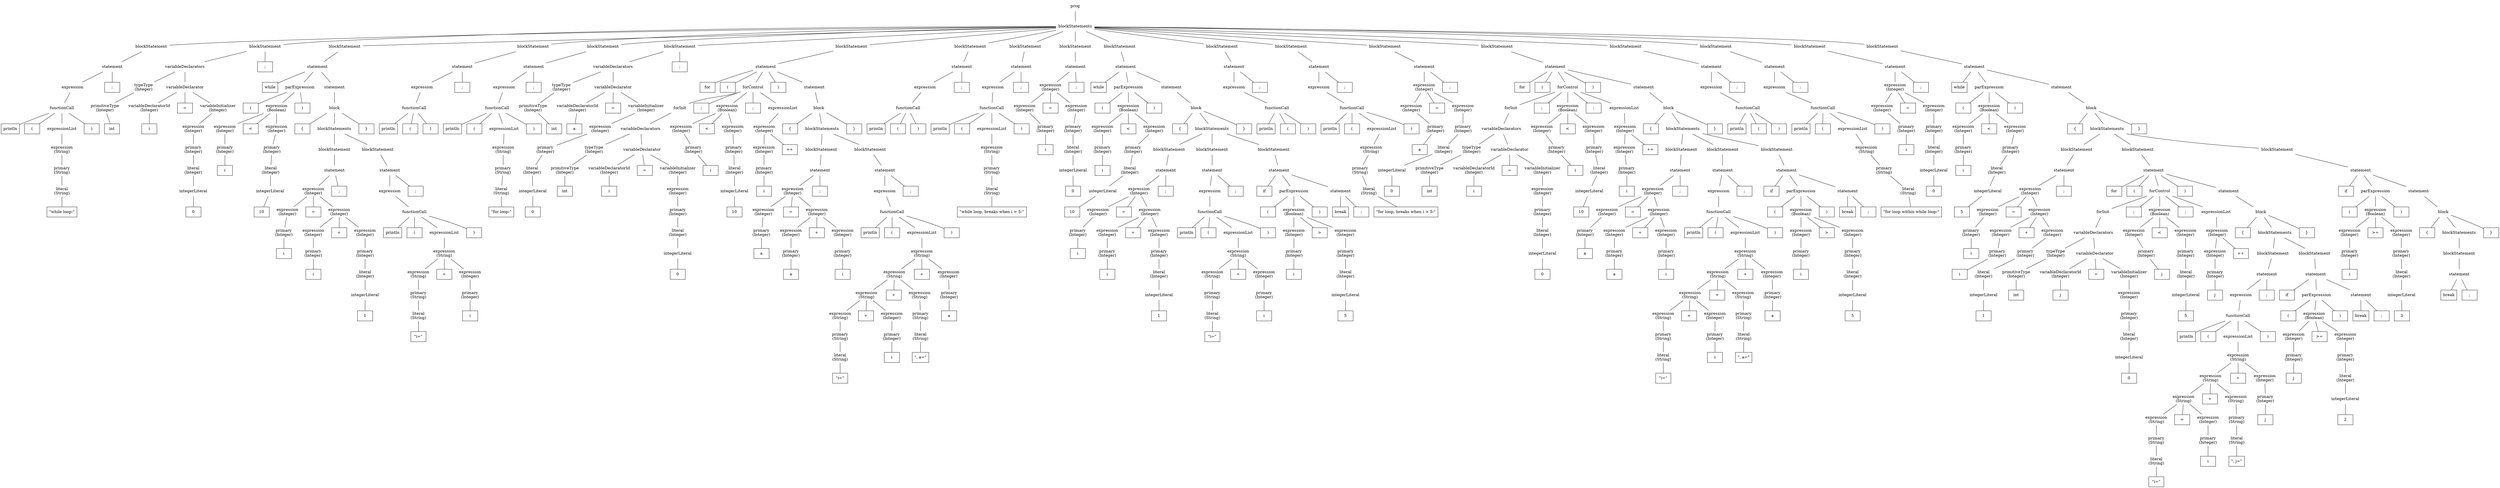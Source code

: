 graph at {
node [shape=plaintext]
0 [label="prog"]
1 [label="blockStatements"]
0 -- 1
2 [label="blockStatement"]
1 -- 2
3 [label="statement"]
2 -- 3
4 [label="expression"]
3 -- 4
5 [label="functionCall"]
4 -- 5
6 [label="println" shape=rectangle]
5 -- 6
7 [label="(" shape=rectangle]
5 -- 7
8 [label="expressionList"]
5 -- 8
9 [label="expression"]
8 -- 9
10 [label="primary"]
9 -- 10
11 [label="literal"]
10 -- 11
12 [label="\"while loop:\"" shape=rectangle]
11 -- 12
13 [label=")" shape=rectangle]
5 -- 13
14 [label=";" shape=rectangle]
3 -- 14
15 [label="blockStatement"]
1 -- 15
16 [label="variableDeclarators"]
15 -- 16
17 [label="typeType"]
16 -- 17
18 [label="primitiveType"]
17 -- 18
19 [label="int" shape=rectangle]
18 -- 19
20 [label="variableDeclarator"]
16 -- 20
21 [label="variableDeclaratorId"]
20 -- 21
22 [label="i" shape=rectangle]
21 -- 22
23 [label="=" shape=rectangle]
20 -- 23
24 [label="variableInitializer"]
20 -- 24
25 [label="expression"]
24 -- 25
26 [label="primary"]
25 -- 26
27 [label="literal"]
26 -- 27
28 [label="integerLiteral"]
27 -- 28
29 [label="0" shape=rectangle]
28 -- 29
30 [label=";" shape=rectangle]
15 -- 30
31 [label="blockStatement"]
1 -- 31
32 [label="statement"]
31 -- 32
33 [label="while" shape=rectangle]
32 -- 33
34 [label="parExpression"]
32 -- 34
35 [label="(" shape=rectangle]
34 -- 35
36 [label="expression"]
34 -- 36
37 [label="expression"]
36 -- 37
38 [label="primary"]
37 -- 38
39 [label="i" shape=rectangle]
38 -- 39
40 [label="<" shape=rectangle]
36 -- 40
41 [label="expression"]
36 -- 41
42 [label="primary"]
41 -- 42
43 [label="literal"]
42 -- 43
44 [label="integerLiteral"]
43 -- 44
45 [label="10" shape=rectangle]
44 -- 45
46 [label=")" shape=rectangle]
34 -- 46
47 [label="statement"]
32 -- 47
48 [label="block"]
47 -- 48
49 [label="{" shape=rectangle]
48 -- 49
50 [label="blockStatements"]
48 -- 50
51 [label="blockStatement"]
50 -- 51
52 [label="statement"]
51 -- 52
53 [label="expression"]
52 -- 53
54 [label="expression"]
53 -- 54
55 [label="primary"]
54 -- 55
56 [label="i" shape=rectangle]
55 -- 56
57 [label="=" shape=rectangle]
53 -- 57
58 [label="expression"]
53 -- 58
59 [label="expression"]
58 -- 59
60 [label="primary"]
59 -- 60
61 [label="i" shape=rectangle]
60 -- 61
62 [label="+" shape=rectangle]
58 -- 62
63 [label="expression"]
58 -- 63
64 [label="primary"]
63 -- 64
65 [label="literal"]
64 -- 65
66 [label="integerLiteral"]
65 -- 66
67 [label="1" shape=rectangle]
66 -- 67
68 [label=";" shape=rectangle]
52 -- 68
69 [label="blockStatement"]
50 -- 69
70 [label="statement"]
69 -- 70
71 [label="expression"]
70 -- 71
72 [label="functionCall"]
71 -- 72
73 [label="println" shape=rectangle]
72 -- 73
74 [label="(" shape=rectangle]
72 -- 74
75 [label="expressionList"]
72 -- 75
76 [label="expression"]
75 -- 76
77 [label="expression"]
76 -- 77
78 [label="primary"]
77 -- 78
79 [label="literal"]
78 -- 79
80 [label="\"i=\"" shape=rectangle]
79 -- 80
81 [label="+" shape=rectangle]
76 -- 81
82 [label="expression"]
76 -- 82
83 [label="primary"]
82 -- 83
84 [label="i" shape=rectangle]
83 -- 84
85 [label=")" shape=rectangle]
72 -- 85
86 [label=";" shape=rectangle]
70 -- 86
87 [label="}" shape=rectangle]
48 -- 87
88 [label="blockStatement"]
1 -- 88
89 [label="statement"]
88 -- 89
90 [label="expression"]
89 -- 90
91 [label="functionCall"]
90 -- 91
92 [label="println" shape=rectangle]
91 -- 92
93 [label="(" shape=rectangle]
91 -- 93
94 [label=")" shape=rectangle]
91 -- 94
95 [label=";" shape=rectangle]
89 -- 95
96 [label="blockStatement"]
1 -- 96
97 [label="statement"]
96 -- 97
98 [label="expression"]
97 -- 98
99 [label="functionCall"]
98 -- 99
100 [label="println" shape=rectangle]
99 -- 100
101 [label="(" shape=rectangle]
99 -- 101
102 [label="expressionList"]
99 -- 102
103 [label="expression"]
102 -- 103
104 [label="primary"]
103 -- 104
105 [label="literal"]
104 -- 105
106 [label="\"for loop:\"" shape=rectangle]
105 -- 106
107 [label=")" shape=rectangle]
99 -- 107
108 [label=";" shape=rectangle]
97 -- 108
109 [label="blockStatement"]
1 -- 109
110 [label="variableDeclarators"]
109 -- 110
111 [label="typeType"]
110 -- 111
112 [label="primitiveType"]
111 -- 112
113 [label="int" shape=rectangle]
112 -- 113
114 [label="variableDeclarator"]
110 -- 114
115 [label="variableDeclaratorId"]
114 -- 115
116 [label="a" shape=rectangle]
115 -- 116
117 [label="=" shape=rectangle]
114 -- 117
118 [label="variableInitializer"]
114 -- 118
119 [label="expression"]
118 -- 119
120 [label="primary"]
119 -- 120
121 [label="literal"]
120 -- 121
122 [label="integerLiteral"]
121 -- 122
123 [label="0" shape=rectangle]
122 -- 123
124 [label=";" shape=rectangle]
109 -- 124
125 [label="blockStatement"]
1 -- 125
126 [label="statement"]
125 -- 126
127 [label="for" shape=rectangle]
126 -- 127
128 [label="(" shape=rectangle]
126 -- 128
129 [label="forControl"]
126 -- 129
130 [label="forInit"]
129 -- 130
131 [label="variableDeclarators"]
130 -- 131
132 [label="typeType"]
131 -- 132
133 [label="primitiveType"]
132 -- 133
134 [label="int" shape=rectangle]
133 -- 134
135 [label="variableDeclarator"]
131 -- 135
136 [label="variableDeclaratorId"]
135 -- 136
137 [label="i" shape=rectangle]
136 -- 137
138 [label="=" shape=rectangle]
135 -- 138
139 [label="variableInitializer"]
135 -- 139
140 [label="expression"]
139 -- 140
141 [label="primary"]
140 -- 141
142 [label="literal"]
141 -- 142
143 [label="integerLiteral"]
142 -- 143
144 [label="0" shape=rectangle]
143 -- 144
145 [label=";" shape=rectangle]
129 -- 145
146 [label="expression"]
129 -- 146
147 [label="expression"]
146 -- 147
148 [label="primary"]
147 -- 148
149 [label="i" shape=rectangle]
148 -- 149
150 [label="<" shape=rectangle]
146 -- 150
151 [label="expression"]
146 -- 151
152 [label="primary"]
151 -- 152
153 [label="literal"]
152 -- 153
154 [label="integerLiteral"]
153 -- 154
155 [label="10" shape=rectangle]
154 -- 155
156 [label=";" shape=rectangle]
129 -- 156
157 [label="expressionList"]
129 -- 157
158 [label="expression"]
157 -- 158
159 [label="expression"]
158 -- 159
160 [label="primary"]
159 -- 160
161 [label="i" shape=rectangle]
160 -- 161
162 [label="++" shape=rectangle]
158 -- 162
163 [label=")" shape=rectangle]
126 -- 163
164 [label="statement"]
126 -- 164
165 [label="block"]
164 -- 165
166 [label="{" shape=rectangle]
165 -- 166
167 [label="blockStatements"]
165 -- 167
168 [label="blockStatement"]
167 -- 168
169 [label="statement"]
168 -- 169
170 [label="expression"]
169 -- 170
171 [label="expression"]
170 -- 171
172 [label="primary"]
171 -- 172
173 [label="a" shape=rectangle]
172 -- 173
174 [label="=" shape=rectangle]
170 -- 174
175 [label="expression"]
170 -- 175
176 [label="expression"]
175 -- 176
177 [label="primary"]
176 -- 177
178 [label="a" shape=rectangle]
177 -- 178
179 [label="+" shape=rectangle]
175 -- 179
180 [label="expression"]
175 -- 180
181 [label="primary"]
180 -- 181
182 [label="i" shape=rectangle]
181 -- 182
183 [label=";" shape=rectangle]
169 -- 183
184 [label="blockStatement"]
167 -- 184
185 [label="statement"]
184 -- 185
186 [label="expression"]
185 -- 186
187 [label="functionCall"]
186 -- 187
188 [label="println" shape=rectangle]
187 -- 188
189 [label="(" shape=rectangle]
187 -- 189
190 [label="expressionList"]
187 -- 190
191 [label="expression"]
190 -- 191
192 [label="expression"]
191 -- 192
193 [label="expression"]
192 -- 193
194 [label="expression"]
193 -- 194
195 [label="primary"]
194 -- 195
196 [label="literal"]
195 -- 196
197 [label="\"i=\"" shape=rectangle]
196 -- 197
198 [label="+" shape=rectangle]
193 -- 198
199 [label="expression"]
193 -- 199
200 [label="primary"]
199 -- 200
201 [label="i" shape=rectangle]
200 -- 201
202 [label="+" shape=rectangle]
192 -- 202
203 [label="expression"]
192 -- 203
204 [label="primary"]
203 -- 204
205 [label="literal"]
204 -- 205
206 [label="\", a=\"" shape=rectangle]
205 -- 206
207 [label="+" shape=rectangle]
191 -- 207
208 [label="expression"]
191 -- 208
209 [label="primary"]
208 -- 209
210 [label="a" shape=rectangle]
209 -- 210
211 [label=")" shape=rectangle]
187 -- 211
212 [label=";" shape=rectangle]
185 -- 212
213 [label="}" shape=rectangle]
165 -- 213
214 [label="blockStatement"]
1 -- 214
215 [label="statement"]
214 -- 215
216 [label="expression"]
215 -- 216
217 [label="functionCall"]
216 -- 217
218 [label="println" shape=rectangle]
217 -- 218
219 [label="(" shape=rectangle]
217 -- 219
220 [label=")" shape=rectangle]
217 -- 220
221 [label=";" shape=rectangle]
215 -- 221
222 [label="blockStatement"]
1 -- 222
223 [label="statement"]
222 -- 223
224 [label="expression"]
223 -- 224
225 [label="functionCall"]
224 -- 225
226 [label="println" shape=rectangle]
225 -- 226
227 [label="(" shape=rectangle]
225 -- 227
228 [label="expressionList"]
225 -- 228
229 [label="expression"]
228 -- 229
230 [label="primary"]
229 -- 230
231 [label="literal"]
230 -- 231
232 [label="\"while loop, breaks when i > 5:\"" shape=rectangle]
231 -- 232
233 [label=")" shape=rectangle]
225 -- 233
234 [label=";" shape=rectangle]
223 -- 234
235 [label="blockStatement"]
1 -- 235
236 [label="statement"]
235 -- 236
237 [label="expression"]
236 -- 237
238 [label="expression"]
237 -- 238
239 [label="primary"]
238 -- 239
240 [label="i" shape=rectangle]
239 -- 240
241 [label="=" shape=rectangle]
237 -- 241
242 [label="expression"]
237 -- 242
243 [label="primary"]
242 -- 243
244 [label="literal"]
243 -- 244
245 [label="integerLiteral"]
244 -- 245
246 [label="0" shape=rectangle]
245 -- 246
247 [label=";" shape=rectangle]
236 -- 247
248 [label="blockStatement"]
1 -- 248
249 [label="statement"]
248 -- 249
250 [label="while" shape=rectangle]
249 -- 250
251 [label="parExpression"]
249 -- 251
252 [label="(" shape=rectangle]
251 -- 252
253 [label="expression"]
251 -- 253
254 [label="expression"]
253 -- 254
255 [label="primary"]
254 -- 255
256 [label="i" shape=rectangle]
255 -- 256
257 [label="<" shape=rectangle]
253 -- 257
258 [label="expression"]
253 -- 258
259 [label="primary"]
258 -- 259
260 [label="literal"]
259 -- 260
261 [label="integerLiteral"]
260 -- 261
262 [label="10" shape=rectangle]
261 -- 262
263 [label=")" shape=rectangle]
251 -- 263
264 [label="statement"]
249 -- 264
265 [label="block"]
264 -- 265
266 [label="{" shape=rectangle]
265 -- 266
267 [label="blockStatements"]
265 -- 267
268 [label="blockStatement"]
267 -- 268
269 [label="statement"]
268 -- 269
270 [label="expression"]
269 -- 270
271 [label="expression"]
270 -- 271
272 [label="primary"]
271 -- 272
273 [label="i" shape=rectangle]
272 -- 273
274 [label="=" shape=rectangle]
270 -- 274
275 [label="expression"]
270 -- 275
276 [label="expression"]
275 -- 276
277 [label="primary"]
276 -- 277
278 [label="i" shape=rectangle]
277 -- 278
279 [label="+" shape=rectangle]
275 -- 279
280 [label="expression"]
275 -- 280
281 [label="primary"]
280 -- 281
282 [label="literal"]
281 -- 282
283 [label="integerLiteral"]
282 -- 283
284 [label="1" shape=rectangle]
283 -- 284
285 [label=";" shape=rectangle]
269 -- 285
286 [label="blockStatement"]
267 -- 286
287 [label="statement"]
286 -- 287
288 [label="expression"]
287 -- 288
289 [label="functionCall"]
288 -- 289
290 [label="println" shape=rectangle]
289 -- 290
291 [label="(" shape=rectangle]
289 -- 291
292 [label="expressionList"]
289 -- 292
293 [label="expression"]
292 -- 293
294 [label="expression"]
293 -- 294
295 [label="primary"]
294 -- 295
296 [label="literal"]
295 -- 296
297 [label="\"i=\"" shape=rectangle]
296 -- 297
298 [label="+" shape=rectangle]
293 -- 298
299 [label="expression"]
293 -- 299
300 [label="primary"]
299 -- 300
301 [label="i" shape=rectangle]
300 -- 301
302 [label=")" shape=rectangle]
289 -- 302
303 [label=";" shape=rectangle]
287 -- 303
304 [label="blockStatement"]
267 -- 304
305 [label="statement"]
304 -- 305
306 [label="if" shape=rectangle]
305 -- 306
307 [label="parExpression"]
305 -- 307
308 [label="(" shape=rectangle]
307 -- 308
309 [label="expression"]
307 -- 309
310 [label="expression"]
309 -- 310
311 [label="primary"]
310 -- 311
312 [label="i" shape=rectangle]
311 -- 312
313 [label=">" shape=rectangle]
309 -- 313
314 [label="expression"]
309 -- 314
315 [label="primary"]
314 -- 315
316 [label="literal"]
315 -- 316
317 [label="integerLiteral"]
316 -- 317
318 [label="5" shape=rectangle]
317 -- 318
319 [label=")" shape=rectangle]
307 -- 319
320 [label="statement"]
305 -- 320
321 [label="break" shape=rectangle]
320 -- 321
322 [label=";" shape=rectangle]
320 -- 322
323 [label="}" shape=rectangle]
265 -- 323
324 [label="blockStatement"]
1 -- 324
325 [label="statement"]
324 -- 325
326 [label="expression"]
325 -- 326
327 [label="functionCall"]
326 -- 327
328 [label="println" shape=rectangle]
327 -- 328
329 [label="(" shape=rectangle]
327 -- 329
330 [label=")" shape=rectangle]
327 -- 330
331 [label=";" shape=rectangle]
325 -- 331
332 [label="blockStatement"]
1 -- 332
333 [label="statement"]
332 -- 333
334 [label="expression"]
333 -- 334
335 [label="functionCall"]
334 -- 335
336 [label="println" shape=rectangle]
335 -- 336
337 [label="(" shape=rectangle]
335 -- 337
338 [label="expressionList"]
335 -- 338
339 [label="expression"]
338 -- 339
340 [label="primary"]
339 -- 340
341 [label="literal"]
340 -- 341
342 [label="\"for loop, breaks when i > 5:\"" shape=rectangle]
341 -- 342
343 [label=")" shape=rectangle]
335 -- 343
344 [label=";" shape=rectangle]
333 -- 344
345 [label="blockStatement"]
1 -- 345
346 [label="statement"]
345 -- 346
347 [label="expression"]
346 -- 347
348 [label="expression"]
347 -- 348
349 [label="primary"]
348 -- 349
350 [label="a" shape=rectangle]
349 -- 350
351 [label="=" shape=rectangle]
347 -- 351
352 [label="expression"]
347 -- 352
353 [label="primary"]
352 -- 353
354 [label="literal"]
353 -- 354
355 [label="integerLiteral"]
354 -- 355
356 [label="0" shape=rectangle]
355 -- 356
357 [label=";" shape=rectangle]
346 -- 357
358 [label="blockStatement"]
1 -- 358
359 [label="statement"]
358 -- 359
360 [label="for" shape=rectangle]
359 -- 360
361 [label="(" shape=rectangle]
359 -- 361
362 [label="forControl"]
359 -- 362
363 [label="forInit"]
362 -- 363
364 [label="variableDeclarators"]
363 -- 364
365 [label="typeType"]
364 -- 365
366 [label="primitiveType"]
365 -- 366
367 [label="int" shape=rectangle]
366 -- 367
368 [label="variableDeclarator"]
364 -- 368
369 [label="variableDeclaratorId"]
368 -- 369
370 [label="i" shape=rectangle]
369 -- 370
371 [label="=" shape=rectangle]
368 -- 371
372 [label="variableInitializer"]
368 -- 372
373 [label="expression"]
372 -- 373
374 [label="primary"]
373 -- 374
375 [label="literal"]
374 -- 375
376 [label="integerLiteral"]
375 -- 376
377 [label="0" shape=rectangle]
376 -- 377
378 [label=";" shape=rectangle]
362 -- 378
379 [label="expression"]
362 -- 379
380 [label="expression"]
379 -- 380
381 [label="primary"]
380 -- 381
382 [label="i" shape=rectangle]
381 -- 382
383 [label="<" shape=rectangle]
379 -- 383
384 [label="expression"]
379 -- 384
385 [label="primary"]
384 -- 385
386 [label="literal"]
385 -- 386
387 [label="integerLiteral"]
386 -- 387
388 [label="10" shape=rectangle]
387 -- 388
389 [label=";" shape=rectangle]
362 -- 389
390 [label="expressionList"]
362 -- 390
391 [label="expression"]
390 -- 391
392 [label="expression"]
391 -- 392
393 [label="primary"]
392 -- 393
394 [label="i" shape=rectangle]
393 -- 394
395 [label="++" shape=rectangle]
391 -- 395
396 [label=")" shape=rectangle]
359 -- 396
397 [label="statement"]
359 -- 397
398 [label="block"]
397 -- 398
399 [label="{" shape=rectangle]
398 -- 399
400 [label="blockStatements"]
398 -- 400
401 [label="blockStatement"]
400 -- 401
402 [label="statement"]
401 -- 402
403 [label="expression"]
402 -- 403
404 [label="expression"]
403 -- 404
405 [label="primary"]
404 -- 405
406 [label="a" shape=rectangle]
405 -- 406
407 [label="=" shape=rectangle]
403 -- 407
408 [label="expression"]
403 -- 408
409 [label="expression"]
408 -- 409
410 [label="primary"]
409 -- 410
411 [label="a" shape=rectangle]
410 -- 411
412 [label="+" shape=rectangle]
408 -- 412
413 [label="expression"]
408 -- 413
414 [label="primary"]
413 -- 414
415 [label="i" shape=rectangle]
414 -- 415
416 [label=";" shape=rectangle]
402 -- 416
417 [label="blockStatement"]
400 -- 417
418 [label="statement"]
417 -- 418
419 [label="expression"]
418 -- 419
420 [label="functionCall"]
419 -- 420
421 [label="println" shape=rectangle]
420 -- 421
422 [label="(" shape=rectangle]
420 -- 422
423 [label="expressionList"]
420 -- 423
424 [label="expression"]
423 -- 424
425 [label="expression"]
424 -- 425
426 [label="expression"]
425 -- 426
427 [label="expression"]
426 -- 427
428 [label="primary"]
427 -- 428
429 [label="literal"]
428 -- 429
430 [label="\"i=\"" shape=rectangle]
429 -- 430
431 [label="+" shape=rectangle]
426 -- 431
432 [label="expression"]
426 -- 432
433 [label="primary"]
432 -- 433
434 [label="i" shape=rectangle]
433 -- 434
435 [label="+" shape=rectangle]
425 -- 435
436 [label="expression"]
425 -- 436
437 [label="primary"]
436 -- 437
438 [label="literal"]
437 -- 438
439 [label="\", a=\"" shape=rectangle]
438 -- 439
440 [label="+" shape=rectangle]
424 -- 440
441 [label="expression"]
424 -- 441
442 [label="primary"]
441 -- 442
443 [label="a" shape=rectangle]
442 -- 443
444 [label=")" shape=rectangle]
420 -- 444
445 [label=";" shape=rectangle]
418 -- 445
446 [label="blockStatement"]
400 -- 446
447 [label="statement"]
446 -- 447
448 [label="if" shape=rectangle]
447 -- 448
449 [label="parExpression"]
447 -- 449
450 [label="(" shape=rectangle]
449 -- 450
451 [label="expression"]
449 -- 451
452 [label="expression"]
451 -- 452
453 [label="primary"]
452 -- 453
454 [label="i" shape=rectangle]
453 -- 454
455 [label=">" shape=rectangle]
451 -- 455
456 [label="expression"]
451 -- 456
457 [label="primary"]
456 -- 457
458 [label="literal"]
457 -- 458
459 [label="integerLiteral"]
458 -- 459
460 [label="5" shape=rectangle]
459 -- 460
461 [label=")" shape=rectangle]
449 -- 461
462 [label="statement"]
447 -- 462
463 [label="break" shape=rectangle]
462 -- 463
464 [label=";" shape=rectangle]
462 -- 464
465 [label="}" shape=rectangle]
398 -- 465
466 [label="blockStatement"]
1 -- 466
467 [label="statement"]
466 -- 467
468 [label="expression"]
467 -- 468
469 [label="functionCall"]
468 -- 469
470 [label="println" shape=rectangle]
469 -- 470
471 [label="(" shape=rectangle]
469 -- 471
472 [label=")" shape=rectangle]
469 -- 472
473 [label=";" shape=rectangle]
467 -- 473
474 [label="blockStatement"]
1 -- 474
475 [label="statement"]
474 -- 475
476 [label="expression"]
475 -- 476
477 [label="functionCall"]
476 -- 477
478 [label="println" shape=rectangle]
477 -- 478
479 [label="(" shape=rectangle]
477 -- 479
480 [label="expressionList"]
477 -- 480
481 [label="expression"]
480 -- 481
482 [label="primary"]
481 -- 482
483 [label="literal"]
482 -- 483
484 [label="\"for loop within while loop:\"" shape=rectangle]
483 -- 484
485 [label=")" shape=rectangle]
477 -- 485
486 [label=";" shape=rectangle]
475 -- 486
487 [label="blockStatement"]
1 -- 487
488 [label="statement"]
487 -- 488
489 [label="expression"]
488 -- 489
490 [label="expression"]
489 -- 490
491 [label="primary"]
490 -- 491
492 [label="i" shape=rectangle]
491 -- 492
493 [label="=" shape=rectangle]
489 -- 493
494 [label="expression"]
489 -- 494
495 [label="primary"]
494 -- 495
496 [label="literal"]
495 -- 496
497 [label="integerLiteral"]
496 -- 497
498 [label="0" shape=rectangle]
497 -- 498
499 [label=";" shape=rectangle]
488 -- 499
500 [label="blockStatement"]
1 -- 500
501 [label="statement"]
500 -- 501
502 [label="while" shape=rectangle]
501 -- 502
503 [label="parExpression"]
501 -- 503
504 [label="(" shape=rectangle]
503 -- 504
505 [label="expression"]
503 -- 505
506 [label="expression"]
505 -- 506
507 [label="primary"]
506 -- 507
508 [label="i" shape=rectangle]
507 -- 508
509 [label="<" shape=rectangle]
505 -- 509
510 [label="expression"]
505 -- 510
511 [label="primary"]
510 -- 511
512 [label="literal"]
511 -- 512
513 [label="integerLiteral"]
512 -- 513
514 [label="5" shape=rectangle]
513 -- 514
515 [label=")" shape=rectangle]
503 -- 515
516 [label="statement"]
501 -- 516
517 [label="block"]
516 -- 517
518 [label="{" shape=rectangle]
517 -- 518
519 [label="blockStatements"]
517 -- 519
520 [label="blockStatement"]
519 -- 520
521 [label="statement"]
520 -- 521
522 [label="expression"]
521 -- 522
523 [label="expression"]
522 -- 523
524 [label="primary"]
523 -- 524
525 [label="i" shape=rectangle]
524 -- 525
526 [label="=" shape=rectangle]
522 -- 526
527 [label="expression"]
522 -- 527
528 [label="expression"]
527 -- 528
529 [label="primary"]
528 -- 529
530 [label="i" shape=rectangle]
529 -- 530
531 [label="+" shape=rectangle]
527 -- 531
532 [label="expression"]
527 -- 532
533 [label="primary"]
532 -- 533
534 [label="literal"]
533 -- 534
535 [label="integerLiteral"]
534 -- 535
536 [label="1" shape=rectangle]
535 -- 536
537 [label=";" shape=rectangle]
521 -- 537
538 [label="blockStatement"]
519 -- 538
539 [label="statement"]
538 -- 539
540 [label="for" shape=rectangle]
539 -- 540
541 [label="(" shape=rectangle]
539 -- 541
542 [label="forControl"]
539 -- 542
543 [label="forInit"]
542 -- 543
544 [label="variableDeclarators"]
543 -- 544
545 [label="typeType"]
544 -- 545
546 [label="primitiveType"]
545 -- 546
547 [label="int" shape=rectangle]
546 -- 547
548 [label="variableDeclarator"]
544 -- 548
549 [label="variableDeclaratorId"]
548 -- 549
550 [label="j" shape=rectangle]
549 -- 550
551 [label="=" shape=rectangle]
548 -- 551
552 [label="variableInitializer"]
548 -- 552
553 [label="expression"]
552 -- 553
554 [label="primary"]
553 -- 554
555 [label="literal"]
554 -- 555
556 [label="integerLiteral"]
555 -- 556
557 [label="0" shape=rectangle]
556 -- 557
558 [label=";" shape=rectangle]
542 -- 558
559 [label="expression"]
542 -- 559
560 [label="expression"]
559 -- 560
561 [label="primary"]
560 -- 561
562 [label="j" shape=rectangle]
561 -- 562
563 [label="<" shape=rectangle]
559 -- 563
564 [label="expression"]
559 -- 564
565 [label="primary"]
564 -- 565
566 [label="literal"]
565 -- 566
567 [label="integerLiteral"]
566 -- 567
568 [label="5" shape=rectangle]
567 -- 568
569 [label=";" shape=rectangle]
542 -- 569
570 [label="expressionList"]
542 -- 570
571 [label="expression"]
570 -- 571
572 [label="expression"]
571 -- 572
573 [label="primary"]
572 -- 573
574 [label="j" shape=rectangle]
573 -- 574
575 [label="++" shape=rectangle]
571 -- 575
576 [label=")" shape=rectangle]
539 -- 576
577 [label="statement"]
539 -- 577
578 [label="block"]
577 -- 578
579 [label="{" shape=rectangle]
578 -- 579
580 [label="blockStatements"]
578 -- 580
581 [label="blockStatement"]
580 -- 581
582 [label="statement"]
581 -- 582
583 [label="expression"]
582 -- 583
584 [label="functionCall"]
583 -- 584
585 [label="println" shape=rectangle]
584 -- 585
586 [label="(" shape=rectangle]
584 -- 586
587 [label="expressionList"]
584 -- 587
588 [label="expression"]
587 -- 588
589 [label="expression"]
588 -- 589
590 [label="expression"]
589 -- 590
591 [label="expression"]
590 -- 591
592 [label="primary"]
591 -- 592
593 [label="literal"]
592 -- 593
594 [label="\"i=\"" shape=rectangle]
593 -- 594
595 [label="+" shape=rectangle]
590 -- 595
596 [label="expression"]
590 -- 596
597 [label="primary"]
596 -- 597
598 [label="i" shape=rectangle]
597 -- 598
599 [label="+" shape=rectangle]
589 -- 599
600 [label="expression"]
589 -- 600
601 [label="primary"]
600 -- 601
602 [label="literal"]
601 -- 602
603 [label="\", j=\"" shape=rectangle]
602 -- 603
604 [label="+" shape=rectangle]
588 -- 604
605 [label="expression"]
588 -- 605
606 [label="primary"]
605 -- 606
607 [label="j" shape=rectangle]
606 -- 607
608 [label=")" shape=rectangle]
584 -- 608
609 [label=";" shape=rectangle]
582 -- 609
610 [label="blockStatement"]
580 -- 610
611 [label="statement"]
610 -- 611
612 [label="if" shape=rectangle]
611 -- 612
613 [label="parExpression"]
611 -- 613
614 [label="(" shape=rectangle]
613 -- 614
615 [label="expression"]
613 -- 615
616 [label="expression"]
615 -- 616
617 [label="primary"]
616 -- 617
618 [label="j" shape=rectangle]
617 -- 618
619 [label=">=" shape=rectangle]
615 -- 619
620 [label="expression"]
615 -- 620
621 [label="primary"]
620 -- 621
622 [label="literal"]
621 -- 622
623 [label="integerLiteral"]
622 -- 623
624 [label="2" shape=rectangle]
623 -- 624
625 [label=")" shape=rectangle]
613 -- 625
626 [label="statement"]
611 -- 626
627 [label="break" shape=rectangle]
626 -- 627
628 [label=";" shape=rectangle]
626 -- 628
629 [label="}" shape=rectangle]
578 -- 629
630 [label="blockStatement"]
519 -- 630
631 [label="statement"]
630 -- 631
632 [label="if" shape=rectangle]
631 -- 632
633 [label="parExpression"]
631 -- 633
634 [label="(" shape=rectangle]
633 -- 634
635 [label="expression"]
633 -- 635
636 [label="expression"]
635 -- 636
637 [label="primary"]
636 -- 637
638 [label="i" shape=rectangle]
637 -- 638
639 [label=">=" shape=rectangle]
635 -- 639
640 [label="expression"]
635 -- 640
641 [label="primary"]
640 -- 641
642 [label="literal"]
641 -- 642
643 [label="integerLiteral"]
642 -- 643
644 [label="3" shape=rectangle]
643 -- 644
645 [label=")" shape=rectangle]
633 -- 645
646 [label="statement"]
631 -- 646
647 [label="block"]
646 -- 647
648 [label="{" shape=rectangle]
647 -- 648
649 [label="blockStatements"]
647 -- 649
650 [label="blockStatement"]
649 -- 650
651 [label="statement"]
650 -- 651
652 [label="break" shape=rectangle]
651 -- 652
653 [label=";" shape=rectangle]
651 -- 653
654 [label="}" shape=rectangle]
647 -- 654
655 [label="}" shape=rectangle]
517 -- 655
18 [label="primitiveType\n(Integer)"]
17 [label="typeType\n(Integer)"]
112 [label="primitiveType\n(Integer)"]
111 [label="typeType\n(Integer)"]
133 [label="primitiveType\n(Integer)"]
132 [label="typeType\n(Integer)"]
366 [label="primitiveType\n(Integer)"]
365 [label="typeType\n(Integer)"]
546 [label="primitiveType\n(Integer)"]
545 [label="typeType\n(Integer)"]
11 [label="literal\n(String)"]
10 [label="primary\n(String)"]
9 [label="expression\n(String)"]
21 [label="variableDeclaratorId\n(Integer)"]
27 [label="literal\n(Integer)"]
26 [label="primary\n(Integer)"]
25 [label="expression\n(Integer)"]
24 [label="variableInitializer\n(Integer)"]
38 [label="primary\n(Integer)"]
37 [label="expression\n(Integer)"]
43 [label="literal\n(Integer)"]
42 [label="primary\n(Integer)"]
41 [label="expression\n(Integer)"]
36 [label="expression\n(Boolean)"]
55 [label="primary\n(Integer)"]
54 [label="expression\n(Integer)"]
60 [label="primary\n(Integer)"]
59 [label="expression\n(Integer)"]
65 [label="literal\n(Integer)"]
64 [label="primary\n(Integer)"]
63 [label="expression\n(Integer)"]
58 [label="expression\n(Integer)"]
53 [label="expression\n(Integer)"]
79 [label="literal\n(String)"]
78 [label="primary\n(String)"]
77 [label="expression\n(String)"]
83 [label="primary\n(Integer)"]
82 [label="expression\n(Integer)"]
76 [label="expression\n(String)"]
105 [label="literal\n(String)"]
104 [label="primary\n(String)"]
103 [label="expression\n(String)"]
115 [label="variableDeclaratorId\n(Integer)"]
121 [label="literal\n(Integer)"]
120 [label="primary\n(Integer)"]
119 [label="expression\n(Integer)"]
118 [label="variableInitializer\n(Integer)"]
136 [label="variableDeclaratorId\n(Integer)"]
142 [label="literal\n(Integer)"]
141 [label="primary\n(Integer)"]
140 [label="expression\n(Integer)"]
139 [label="variableInitializer\n(Integer)"]
148 [label="primary\n(Integer)"]
147 [label="expression\n(Integer)"]
153 [label="literal\n(Integer)"]
152 [label="primary\n(Integer)"]
151 [label="expression\n(Integer)"]
146 [label="expression\n(Boolean)"]
160 [label="primary\n(Integer)"]
159 [label="expression\n(Integer)"]
158 [label="expression\n(Integer)"]
172 [label="primary\n(Integer)"]
171 [label="expression\n(Integer)"]
177 [label="primary\n(Integer)"]
176 [label="expression\n(Integer)"]
181 [label="primary\n(Integer)"]
180 [label="expression\n(Integer)"]
175 [label="expression\n(Integer)"]
170 [label="expression\n(Integer)"]
196 [label="literal\n(String)"]
195 [label="primary\n(String)"]
194 [label="expression\n(String)"]
200 [label="primary\n(Integer)"]
199 [label="expression\n(Integer)"]
193 [label="expression\n(String)"]
205 [label="literal\n(String)"]
204 [label="primary\n(String)"]
203 [label="expression\n(String)"]
192 [label="expression\n(String)"]
209 [label="primary\n(Integer)"]
208 [label="expression\n(Integer)"]
191 [label="expression\n(String)"]
231 [label="literal\n(String)"]
230 [label="primary\n(String)"]
229 [label="expression\n(String)"]
239 [label="primary\n(Integer)"]
238 [label="expression\n(Integer)"]
244 [label="literal\n(Integer)"]
243 [label="primary\n(Integer)"]
242 [label="expression\n(Integer)"]
237 [label="expression\n(Integer)"]
255 [label="primary\n(Integer)"]
254 [label="expression\n(Integer)"]
260 [label="literal\n(Integer)"]
259 [label="primary\n(Integer)"]
258 [label="expression\n(Integer)"]
253 [label="expression\n(Boolean)"]
272 [label="primary\n(Integer)"]
271 [label="expression\n(Integer)"]
277 [label="primary\n(Integer)"]
276 [label="expression\n(Integer)"]
282 [label="literal\n(Integer)"]
281 [label="primary\n(Integer)"]
280 [label="expression\n(Integer)"]
275 [label="expression\n(Integer)"]
270 [label="expression\n(Integer)"]
296 [label="literal\n(String)"]
295 [label="primary\n(String)"]
294 [label="expression\n(String)"]
300 [label="primary\n(Integer)"]
299 [label="expression\n(Integer)"]
293 [label="expression\n(String)"]
311 [label="primary\n(Integer)"]
310 [label="expression\n(Integer)"]
316 [label="literal\n(Integer)"]
315 [label="primary\n(Integer)"]
314 [label="expression\n(Integer)"]
309 [label="expression\n(Boolean)"]
341 [label="literal\n(String)"]
340 [label="primary\n(String)"]
339 [label="expression\n(String)"]
349 [label="primary\n(Integer)"]
348 [label="expression\n(Integer)"]
354 [label="literal\n(Integer)"]
353 [label="primary\n(Integer)"]
352 [label="expression\n(Integer)"]
347 [label="expression\n(Integer)"]
369 [label="variableDeclaratorId\n(Integer)"]
375 [label="literal\n(Integer)"]
374 [label="primary\n(Integer)"]
373 [label="expression\n(Integer)"]
372 [label="variableInitializer\n(Integer)"]
381 [label="primary\n(Integer)"]
380 [label="expression\n(Integer)"]
386 [label="literal\n(Integer)"]
385 [label="primary\n(Integer)"]
384 [label="expression\n(Integer)"]
379 [label="expression\n(Boolean)"]
393 [label="primary\n(Integer)"]
392 [label="expression\n(Integer)"]
391 [label="expression\n(Integer)"]
405 [label="primary\n(Integer)"]
404 [label="expression\n(Integer)"]
410 [label="primary\n(Integer)"]
409 [label="expression\n(Integer)"]
414 [label="primary\n(Integer)"]
413 [label="expression\n(Integer)"]
408 [label="expression\n(Integer)"]
403 [label="expression\n(Integer)"]
429 [label="literal\n(String)"]
428 [label="primary\n(String)"]
427 [label="expression\n(String)"]
433 [label="primary\n(Integer)"]
432 [label="expression\n(Integer)"]
426 [label="expression\n(String)"]
438 [label="literal\n(String)"]
437 [label="primary\n(String)"]
436 [label="expression\n(String)"]
425 [label="expression\n(String)"]
442 [label="primary\n(Integer)"]
441 [label="expression\n(Integer)"]
424 [label="expression\n(String)"]
453 [label="primary\n(Integer)"]
452 [label="expression\n(Integer)"]
458 [label="literal\n(Integer)"]
457 [label="primary\n(Integer)"]
456 [label="expression\n(Integer)"]
451 [label="expression\n(Boolean)"]
483 [label="literal\n(String)"]
482 [label="primary\n(String)"]
481 [label="expression\n(String)"]
491 [label="primary\n(Integer)"]
490 [label="expression\n(Integer)"]
496 [label="literal\n(Integer)"]
495 [label="primary\n(Integer)"]
494 [label="expression\n(Integer)"]
489 [label="expression\n(Integer)"]
507 [label="primary\n(Integer)"]
506 [label="expression\n(Integer)"]
512 [label="literal\n(Integer)"]
511 [label="primary\n(Integer)"]
510 [label="expression\n(Integer)"]
505 [label="expression\n(Boolean)"]
524 [label="primary\n(Integer)"]
523 [label="expression\n(Integer)"]
529 [label="primary\n(Integer)"]
528 [label="expression\n(Integer)"]
534 [label="literal\n(Integer)"]
533 [label="primary\n(Integer)"]
532 [label="expression\n(Integer)"]
527 [label="expression\n(Integer)"]
522 [label="expression\n(Integer)"]
549 [label="variableDeclaratorId\n(Integer)"]
555 [label="literal\n(Integer)"]
554 [label="primary\n(Integer)"]
553 [label="expression\n(Integer)"]
552 [label="variableInitializer\n(Integer)"]
561 [label="primary\n(Integer)"]
560 [label="expression\n(Integer)"]
566 [label="literal\n(Integer)"]
565 [label="primary\n(Integer)"]
564 [label="expression\n(Integer)"]
559 [label="expression\n(Boolean)"]
573 [label="primary\n(Integer)"]
572 [label="expression\n(Integer)"]
571 [label="expression\n(Integer)"]
593 [label="literal\n(String)"]
592 [label="primary\n(String)"]
591 [label="expression\n(String)"]
597 [label="primary\n(Integer)"]
596 [label="expression\n(Integer)"]
590 [label="expression\n(String)"]
602 [label="literal\n(String)"]
601 [label="primary\n(String)"]
600 [label="expression\n(String)"]
589 [label="expression\n(String)"]
606 [label="primary\n(Integer)"]
605 [label="expression\n(Integer)"]
588 [label="expression\n(String)"]
617 [label="primary\n(Integer)"]
616 [label="expression\n(Integer)"]
622 [label="literal\n(Integer)"]
621 [label="primary\n(Integer)"]
620 [label="expression\n(Integer)"]
615 [label="expression\n(Boolean)"]
637 [label="primary\n(Integer)"]
636 [label="expression\n(Integer)"]
642 [label="literal\n(Integer)"]
641 [label="primary\n(Integer)"]
640 [label="expression\n(Integer)"]
635 [label="expression\n(Boolean)"]
}
